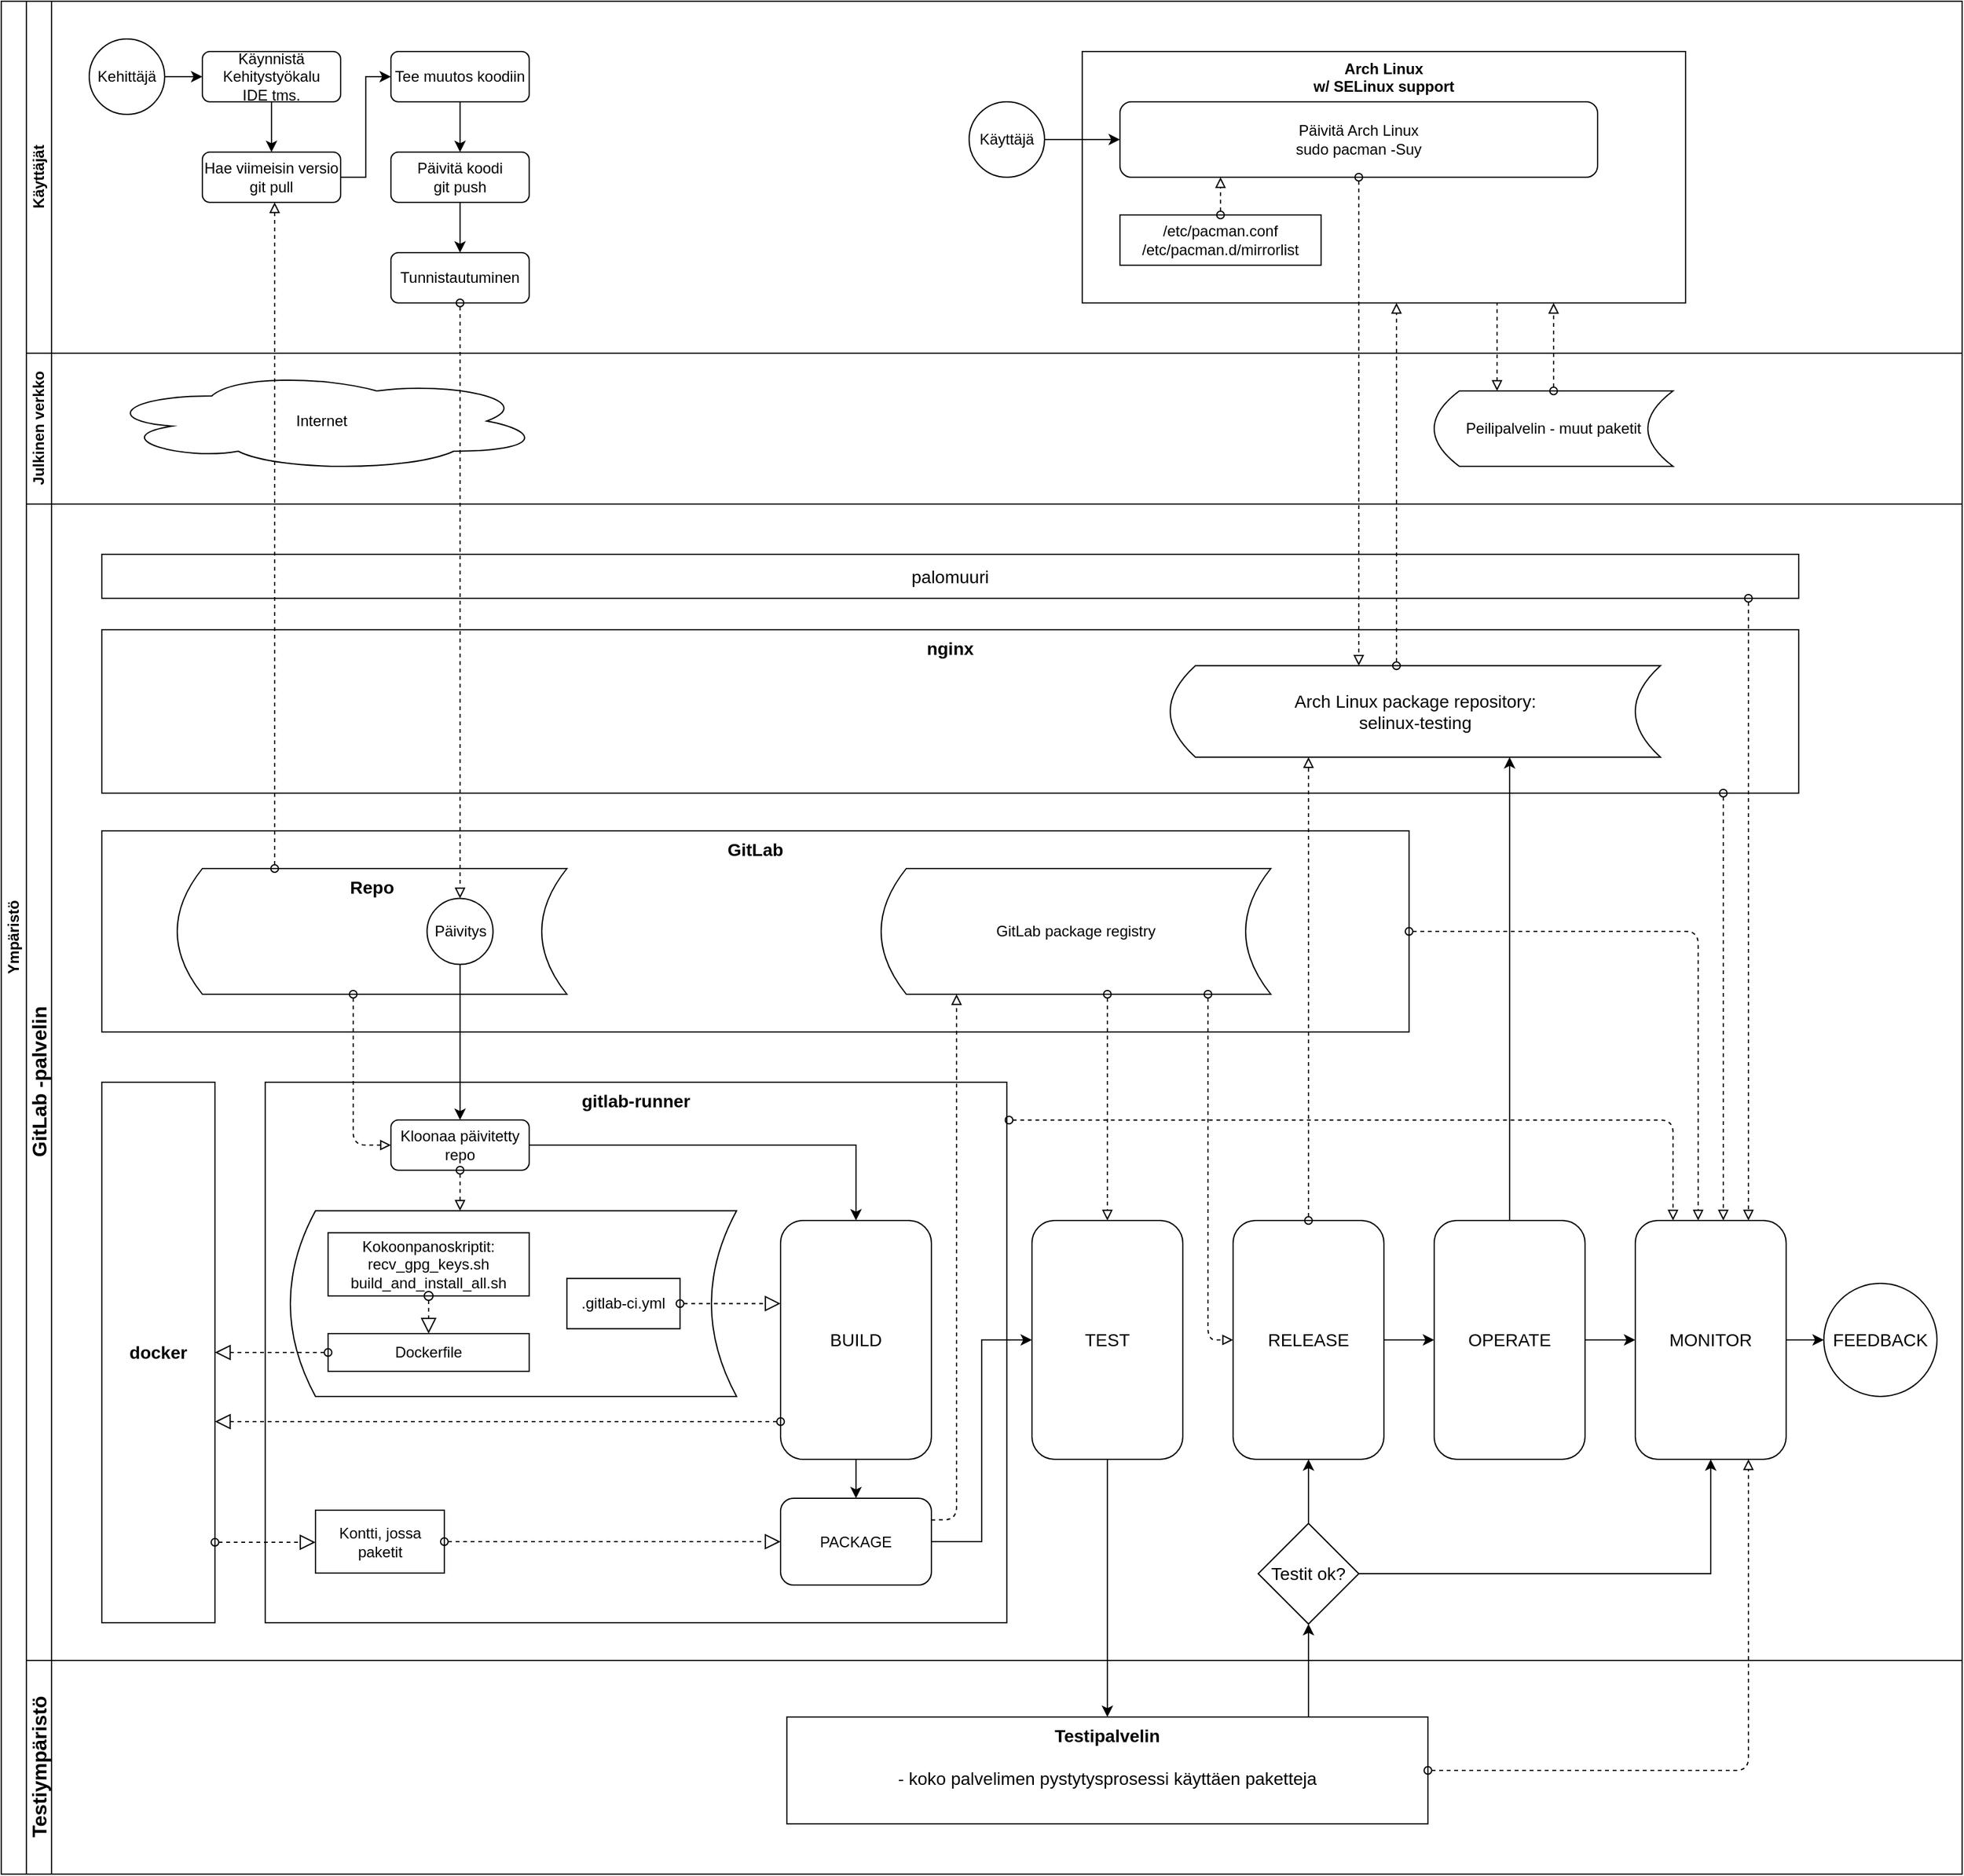 <mxfile version="13.9.9" type="device"><diagram id="prtHgNgQTEPvFCAcTncT" name="Page-1"><mxGraphModel dx="2955" dy="2150" grid="1" gridSize="10" guides="1" tooltips="1" connect="1" arrows="1" fold="1" page="1" pageScale="1" pageWidth="1169" pageHeight="827" math="0" shadow="0"><root><mxCell id="0"/><mxCell id="1" parent="0"/><mxCell id="dNxyNK7c78bLwvsdeMH5-19" value="Ympäristö" style="swimlane;html=1;childLayout=stackLayout;resizeParent=1;resizeParentMax=0;horizontal=0;startSize=20;horizontalStack=0;" parent="1" vertex="1"><mxGeometry x="100" y="30" width="1560" height="1490" as="geometry"/></mxCell><mxCell id="bUjzvZQc07x3-ZHNYdxI-208" value="" style="edgeStyle=elbowEdgeStyle;elbow=horizontal;endArrow=block;html=1;fontSize=12;dashed=1;endFill=0;startArrow=oval;startFill=0;exitX=0.5;exitY=0;exitDx=0;exitDy=0;" edge="1" parent="dNxyNK7c78bLwvsdeMH5-19" source="bUjzvZQc07x3-ZHNYdxI-200" target="bUjzvZQc07x3-ZHNYdxI-205"><mxGeometry width="50" height="50" relative="1" as="geometry"><mxPoint x="1120" y="450" as="sourcePoint"/><mxPoint x="1170" y="400" as="targetPoint"/></mxGeometry></mxCell><mxCell id="bUjzvZQc07x3-ZHNYdxI-212" value="" style="edgeStyle=elbowEdgeStyle;elbow=horizontal;endArrow=block;html=1;fontSize=12;dashed=1;endFill=0;startArrow=oval;startFill=0;" edge="1" parent="dNxyNK7c78bLwvsdeMH5-19" source="bUjzvZQc07x3-ZHNYdxI-197" target="bUjzvZQc07x3-ZHNYdxI-200"><mxGeometry width="50" height="50" relative="1" as="geometry"><mxPoint x="1120" y="440" as="sourcePoint"/><mxPoint x="1208" y="300" as="targetPoint"/><Array as="points"><mxPoint x="1190" y="300"/></Array></mxGeometry></mxCell><mxCell id="dNxyNK7c78bLwvsdeMH5-20" value="Käyttäjät" style="swimlane;html=1;startSize=20;horizontal=0;" parent="dNxyNK7c78bLwvsdeMH5-19" vertex="1"><mxGeometry x="20" width="1540" height="280" as="geometry"/></mxCell><mxCell id="bUjzvZQc07x3-ZHNYdxI-205" value="Arch Linux&lt;br&gt;w/ SELinux support" style="rounded=0;whiteSpace=wrap;html=1;fontSize=12;align=center;verticalAlign=top;fontStyle=1" vertex="1" parent="dNxyNK7c78bLwvsdeMH5-20"><mxGeometry x="840" y="40" width="480" height="200" as="geometry"/></mxCell><mxCell id="dNxyNK7c78bLwvsdeMH5-25" value="" style="edgeStyle=orthogonalEdgeStyle;rounded=0;orthogonalLoop=1;jettySize=auto;html=1;entryX=0;entryY=0.5;entryDx=0;entryDy=0;" parent="dNxyNK7c78bLwvsdeMH5-20" source="dNxyNK7c78bLwvsdeMH5-23" target="bUjzvZQc07x3-ZHNYdxI-6" edge="1"><mxGeometry relative="1" as="geometry"><mxPoint x="150" y="60" as="targetPoint"/></mxGeometry></mxCell><mxCell id="dNxyNK7c78bLwvsdeMH5-23" value="Kehittäjä" style="ellipse;whiteSpace=wrap;html=1;" parent="dNxyNK7c78bLwvsdeMH5-20" vertex="1"><mxGeometry x="50" y="30" width="60" height="60" as="geometry"/></mxCell><mxCell id="bUjzvZQc07x3-ZHNYdxI-1" value="Päivitä koodi&lt;br&gt;git push" style="rounded=1;whiteSpace=wrap;html=1;fillColor=none;" vertex="1" parent="dNxyNK7c78bLwvsdeMH5-20"><mxGeometry x="290" y="120" width="110" height="40" as="geometry"/></mxCell><mxCell id="bUjzvZQc07x3-ZHNYdxI-6" value="Käynnistä Kehitystyökalu&lt;br&gt;IDE tms." style="rounded=1;whiteSpace=wrap;html=1;fillColor=none;" vertex="1" parent="dNxyNK7c78bLwvsdeMH5-20"><mxGeometry x="140" y="40" width="110" height="40" as="geometry"/></mxCell><mxCell id="bUjzvZQc07x3-ZHNYdxI-12" value="Hae viimeisin versio&lt;br&gt;git pull" style="rounded=1;whiteSpace=wrap;html=1;fillColor=none;" vertex="1" parent="dNxyNK7c78bLwvsdeMH5-20"><mxGeometry x="140" y="120" width="110" height="40" as="geometry"/></mxCell><mxCell id="bUjzvZQc07x3-ZHNYdxI-15" value="" style="edgeStyle=orthogonalEdgeStyle;rounded=0;orthogonalLoop=1;jettySize=auto;html=1;exitX=0.5;exitY=1;exitDx=0;exitDy=0;" edge="1" parent="dNxyNK7c78bLwvsdeMH5-20" source="bUjzvZQc07x3-ZHNYdxI-6" target="bUjzvZQc07x3-ZHNYdxI-12"><mxGeometry relative="1" as="geometry"><mxPoint x="320" y="160" as="sourcePoint"/><mxPoint x="370" y="160" as="targetPoint"/></mxGeometry></mxCell><mxCell id="bUjzvZQc07x3-ZHNYdxI-21" value="Tee muutos koodiin" style="rounded=1;whiteSpace=wrap;html=1;fillColor=none;" vertex="1" parent="dNxyNK7c78bLwvsdeMH5-20"><mxGeometry x="290" y="40" width="110" height="40" as="geometry"/></mxCell><mxCell id="bUjzvZQc07x3-ZHNYdxI-22" value="" style="edgeStyle=orthogonalEdgeStyle;rounded=0;orthogonalLoop=1;jettySize=auto;html=1;exitX=1;exitY=0.5;exitDx=0;exitDy=0;" edge="1" parent="dNxyNK7c78bLwvsdeMH5-20" source="bUjzvZQc07x3-ZHNYdxI-12" target="bUjzvZQc07x3-ZHNYdxI-21"><mxGeometry relative="1" as="geometry"><mxPoint x="550" y="190" as="sourcePoint"/><mxPoint x="600" y="190" as="targetPoint"/><Array as="points"><mxPoint x="270" y="140"/><mxPoint x="270" y="60"/></Array></mxGeometry></mxCell><mxCell id="bUjzvZQc07x3-ZHNYdxI-24" value="" style="edgeStyle=orthogonalEdgeStyle;rounded=0;orthogonalLoop=1;jettySize=auto;html=1;exitX=0.5;exitY=1;exitDx=0;exitDy=0;" edge="1" parent="dNxyNK7c78bLwvsdeMH5-20" source="bUjzvZQc07x3-ZHNYdxI-21" target="bUjzvZQc07x3-ZHNYdxI-1"><mxGeometry relative="1" as="geometry"><mxPoint x="550" y="190" as="sourcePoint"/><mxPoint x="600" y="190" as="targetPoint"/></mxGeometry></mxCell><mxCell id="bUjzvZQc07x3-ZHNYdxI-33" value="" style="edgeStyle=orthogonalEdgeStyle;rounded=0;orthogonalLoop=1;jettySize=auto;html=1;fontSize=12;" edge="1" parent="dNxyNK7c78bLwvsdeMH5-20" source="bUjzvZQc07x3-ZHNYdxI-1" target="bUjzvZQc07x3-ZHNYdxI-23"><mxGeometry relative="1" as="geometry"><mxPoint x="540" y="590" as="sourcePoint"/><mxPoint x="355" y="210" as="targetPoint"/></mxGeometry></mxCell><mxCell id="bUjzvZQc07x3-ZHNYdxI-23" value="Tunnistautuminen" style="rounded=1;whiteSpace=wrap;html=1;fillColor=none;" vertex="1" parent="dNxyNK7c78bLwvsdeMH5-20"><mxGeometry x="290" y="200" width="110" height="40" as="geometry"/></mxCell><mxCell id="bUjzvZQc07x3-ZHNYdxI-196" value="Käyttäjä" style="ellipse;whiteSpace=wrap;html=1;" vertex="1" parent="dNxyNK7c78bLwvsdeMH5-20"><mxGeometry x="750" y="80" width="60" height="60" as="geometry"/></mxCell><mxCell id="bUjzvZQc07x3-ZHNYdxI-197" value="&lt;font style=&quot;font-size: 12px&quot;&gt;Päivitä Arch Linux&lt;br&gt;sudo pacman -Suy&lt;br&gt;&lt;/font&gt;" style="rounded=1;whiteSpace=wrap;html=1;fillColor=none;fontSize=12;align=center;" vertex="1" parent="dNxyNK7c78bLwvsdeMH5-20"><mxGeometry x="870" y="80" width="380" height="60" as="geometry"/></mxCell><mxCell id="bUjzvZQc07x3-ZHNYdxI-198" value="" style="edgeStyle=orthogonalEdgeStyle;rounded=0;orthogonalLoop=1;jettySize=auto;html=1;fontSize=12;exitX=1;exitY=0.5;exitDx=0;exitDy=0;" edge="1" parent="dNxyNK7c78bLwvsdeMH5-20" source="bUjzvZQc07x3-ZHNYdxI-196" target="bUjzvZQc07x3-ZHNYdxI-197"><mxGeometry relative="1" as="geometry"><mxPoint x="830" y="370" as="sourcePoint"/><mxPoint x="830" y="425.5" as="targetPoint"/></mxGeometry></mxCell><mxCell id="bUjzvZQc07x3-ZHNYdxI-201" value="/etc/pacman.conf&lt;br&gt;/etc/pacman.d/mirrorlist" style="rounded=0;whiteSpace=wrap;html=1;" vertex="1" parent="dNxyNK7c78bLwvsdeMH5-20"><mxGeometry x="870" y="170" width="160" height="40" as="geometry"/></mxCell><mxCell id="bUjzvZQc07x3-ZHNYdxI-203" value="" style="edgeStyle=elbowEdgeStyle;elbow=horizontal;endArrow=block;html=1;fontSize=12;dashed=1;endFill=0;startArrow=oval;startFill=0;" edge="1" parent="dNxyNK7c78bLwvsdeMH5-20" source="bUjzvZQc07x3-ZHNYdxI-201" target="bUjzvZQc07x3-ZHNYdxI-197"><mxGeometry width="50" height="50" relative="1" as="geometry"><mxPoint x="930" y="410" as="sourcePoint"/><mxPoint x="980" y="360" as="targetPoint"/></mxGeometry></mxCell><mxCell id="bUjzvZQc07x3-ZHNYdxI-8" value="Julkinen verkko" style="swimlane;html=1;startSize=20;horizontal=0;" vertex="1" parent="dNxyNK7c78bLwvsdeMH5-19"><mxGeometry x="20" y="280" width="1540" height="120" as="geometry"/></mxCell><mxCell id="bUjzvZQc07x3-ZHNYdxI-53" value="Internet" style="ellipse;shape=cloud;whiteSpace=wrap;html=1;fontSize=12;" vertex="1" parent="bUjzvZQc07x3-ZHNYdxI-8"><mxGeometry x="60" y="14" width="350" height="80" as="geometry"/></mxCell><mxCell id="bUjzvZQc07x3-ZHNYdxI-200" value="Peilipalvelin - muut paketit" style="shape=dataStorage;whiteSpace=wrap;html=1;fixedSize=1;fillColor=none;fontSize=12;align=center;" vertex="1" parent="bUjzvZQc07x3-ZHNYdxI-8"><mxGeometry x="1120" y="30" width="190" height="60" as="geometry"/></mxCell><mxCell id="bUjzvZQc07x3-ZHNYdxI-171" value="" style="edgeStyle=orthogonalEdgeStyle;rounded=0;orthogonalLoop=1;jettySize=auto;html=1;fontSize=12;" edge="1" parent="dNxyNK7c78bLwvsdeMH5-19" source="bUjzvZQc07x3-ZHNYdxI-219" target="bUjzvZQc07x3-ZHNYdxI-148"><mxGeometry relative="1" as="geometry"><mxPoint x="482.5" y="1410" as="sourcePoint"/><mxPoint x="1040" y="1280" as="targetPoint"/></mxGeometry></mxCell><mxCell id="bUjzvZQc07x3-ZHNYdxI-177" value="" style="edgeStyle=orthogonalEdgeStyle;rounded=0;orthogonalLoop=1;jettySize=auto;html=1;fontSize=12;" edge="1" parent="dNxyNK7c78bLwvsdeMH5-19" source="bUjzvZQc07x3-ZHNYdxI-148" target="bUjzvZQc07x3-ZHNYdxI-179"><mxGeometry relative="1" as="geometry"><mxPoint x="790" y="1250" as="sourcePoint"/><mxPoint x="900" y="1320" as="targetPoint"/><Array as="points"><mxPoint x="1040" y="1320"/><mxPoint x="1040" y="1320"/></Array></mxGeometry></mxCell><mxCell id="bUjzvZQc07x3-ZHNYdxI-9" value="GitLab -palvelin" style="swimlane;html=1;startSize=20;horizontal=0;fontSize=16;" vertex="1" parent="dNxyNK7c78bLwvsdeMH5-19"><mxGeometry x="20" y="400" width="1540" height="920" as="geometry"/></mxCell><mxCell id="bUjzvZQc07x3-ZHNYdxI-30" value="palomuuri" style="rounded=0;whiteSpace=wrap;html=1;fontSize=14;" vertex="1" parent="bUjzvZQc07x3-ZHNYdxI-9"><mxGeometry x="60" y="40" width="1350" height="35" as="geometry"/></mxCell><mxCell id="bUjzvZQc07x3-ZHNYdxI-214" value="GitLab" style="rounded=0;whiteSpace=wrap;html=1;fontSize=14;align=center;verticalAlign=top;fontStyle=1" vertex="1" parent="bUjzvZQc07x3-ZHNYdxI-9"><mxGeometry x="60" y="260" width="1040" height="160" as="geometry"/></mxCell><mxCell id="bUjzvZQc07x3-ZHNYdxI-5" value="Repo" style="shape=dataStorage;whiteSpace=wrap;html=1;fixedSize=1;fillColor=none;verticalAlign=top;fontSize=14;fontStyle=1" vertex="1" parent="bUjzvZQc07x3-ZHNYdxI-9"><mxGeometry x="120" y="290" width="310" height="100" as="geometry"/></mxCell><mxCell id="bUjzvZQc07x3-ZHNYdxI-37" value="Päivitys" style="ellipse;whiteSpace=wrap;html=1;aspect=fixed;fontSize=12;" vertex="1" parent="bUjzvZQc07x3-ZHNYdxI-9"><mxGeometry x="318.75" y="313.75" width="52.5" height="52.5" as="geometry"/></mxCell><mxCell id="bUjzvZQc07x3-ZHNYdxI-141" value="GitLab package registry" style="shape=dataStorage;whiteSpace=wrap;html=1;fixedSize=1;fillColor=none;fontSize=12;align=center;" vertex="1" parent="bUjzvZQc07x3-ZHNYdxI-9"><mxGeometry x="680" y="290" width="310" height="100" as="geometry"/></mxCell><mxCell id="bUjzvZQc07x3-ZHNYdxI-149" value="gitlab-runner" style="rounded=0;whiteSpace=wrap;html=1;fontSize=14;verticalAlign=top;align=center;fontStyle=1" vertex="1" parent="bUjzvZQc07x3-ZHNYdxI-9"><mxGeometry x="190" y="460" width="590" height="430" as="geometry"/></mxCell><mxCell id="bUjzvZQc07x3-ZHNYdxI-150" value="" style="shape=dataStorage;whiteSpace=wrap;html=1;fixedSize=1;fillColor=none;fontSize=12;align=center;" vertex="1" parent="bUjzvZQc07x3-ZHNYdxI-9"><mxGeometry x="210" y="562.25" width="355" height="147.75" as="geometry"/></mxCell><mxCell id="bUjzvZQc07x3-ZHNYdxI-151" value=".gitlab-ci.yml" style="rounded=0;whiteSpace=wrap;html=1;" vertex="1" parent="bUjzvZQc07x3-ZHNYdxI-9"><mxGeometry x="430" y="616.12" width="90" height="40" as="geometry"/></mxCell><mxCell id="bUjzvZQc07x3-ZHNYdxI-152" value="Dockerfile" style="rounded=0;whiteSpace=wrap;html=1;fontSize=12;" vertex="1" parent="bUjzvZQc07x3-ZHNYdxI-9"><mxGeometry x="240" y="660" width="160" height="30" as="geometry"/></mxCell><mxCell id="bUjzvZQc07x3-ZHNYdxI-153" value="docker" style="rounded=0;whiteSpace=wrap;html=1;fontSize=14;fontStyle=1" vertex="1" parent="bUjzvZQc07x3-ZHNYdxI-9"><mxGeometry x="60" y="460" width="90" height="430" as="geometry"/></mxCell><mxCell id="bUjzvZQc07x3-ZHNYdxI-154" value="Kokoonpanoskriptit:&lt;br&gt;recv_gpg_keys.sh&lt;br&gt;build_and_install_all.sh" style="rounded=0;whiteSpace=wrap;html=1;fontSize=12;" vertex="1" parent="bUjzvZQc07x3-ZHNYdxI-9"><mxGeometry x="240" y="579.75" width="160" height="50.25" as="geometry"/></mxCell><mxCell id="bUjzvZQc07x3-ZHNYdxI-155" value="" style="startArrow=oval;startFill=0;startSize=7;endArrow=block;endFill=0;endSize=10;dashed=1;html=1;exitX=0.5;exitY=1;exitDx=0;exitDy=0;fontSize=12;" edge="1" parent="bUjzvZQc07x3-ZHNYdxI-9" source="bUjzvZQc07x3-ZHNYdxI-154" target="bUjzvZQc07x3-ZHNYdxI-152"><mxGeometry width="100" relative="1" as="geometry"><mxPoint x="944" y="-90.75" as="sourcePoint"/><mxPoint x="1104" y="-90.75" as="targetPoint"/></mxGeometry></mxCell><mxCell id="bUjzvZQc07x3-ZHNYdxI-156" value="Kontti, jossa paketit" style="rounded=0;whiteSpace=wrap;html=1;fontSize=12;align=center;" vertex="1" parent="bUjzvZQc07x3-ZHNYdxI-9"><mxGeometry x="230" y="800.5" width="102.5" height="50" as="geometry"/></mxCell><mxCell id="bUjzvZQc07x3-ZHNYdxI-159" value="Kloonaa päivitetty repo" style="rounded=1;whiteSpace=wrap;html=1;fillColor=none;fontSize=12;align=center;" vertex="1" parent="bUjzvZQc07x3-ZHNYdxI-9"><mxGeometry x="290" y="490" width="110" height="40" as="geometry"/></mxCell><mxCell id="bUjzvZQc07x3-ZHNYdxI-160" value="" style="edgeStyle=orthogonalEdgeStyle;rounded=0;orthogonalLoop=1;jettySize=auto;html=1;fontSize=12;dashed=1;startArrow=oval;startFill=0;endArrow=block;endFill=0;startSize=6;endSize=10;" edge="1" parent="bUjzvZQc07x3-ZHNYdxI-9" source="bUjzvZQc07x3-ZHNYdxI-152" target="bUjzvZQc07x3-ZHNYdxI-153"><mxGeometry relative="1" as="geometry"><mxPoint x="269" y="-105" as="sourcePoint"/><mxPoint x="190" y="710" as="targetPoint"/><Array as="points"><mxPoint x="180" y="675"/><mxPoint x="180" y="675"/></Array></mxGeometry></mxCell><mxCell id="bUjzvZQc07x3-ZHNYdxI-162" value="" style="edgeStyle=orthogonalEdgeStyle;rounded=0;orthogonalLoop=1;jettySize=auto;html=1;fontSize=12;dashed=1;startArrow=oval;startFill=0;endArrow=block;endFill=0;startSize=6;endSize=10;" edge="1" parent="bUjzvZQc07x3-ZHNYdxI-9" source="bUjzvZQc07x3-ZHNYdxI-151" target="bUjzvZQc07x3-ZHNYdxI-217"><mxGeometry relative="1" as="geometry"><mxPoint x="520" y="636" as="sourcePoint"/><mxPoint x="320" y="582.25" as="targetPoint"/><Array as="points"><mxPoint x="560" y="636"/><mxPoint x="560" y="636"/></Array></mxGeometry></mxCell><mxCell id="bUjzvZQc07x3-ZHNYdxI-163" value="" style="edgeStyle=orthogonalEdgeStyle;rounded=0;orthogonalLoop=1;jettySize=auto;html=1;fontSize=12;" edge="1" parent="bUjzvZQc07x3-ZHNYdxI-9" source="bUjzvZQc07x3-ZHNYdxI-159" target="bUjzvZQc07x3-ZHNYdxI-217"><mxGeometry relative="1" as="geometry"><mxPoint x="202.5" y="253.25" as="sourcePoint"/><mxPoint x="265" y="562.25" as="targetPoint"/><Array as="points"><mxPoint x="660" y="510"/></Array></mxGeometry></mxCell><mxCell id="bUjzvZQc07x3-ZHNYdxI-165" value="PACKAGE" style="rounded=1;whiteSpace=wrap;html=1;fontSize=12;align=center;" vertex="1" parent="bUjzvZQc07x3-ZHNYdxI-9"><mxGeometry x="600" y="791" width="120" height="69" as="geometry"/></mxCell><mxCell id="bUjzvZQc07x3-ZHNYdxI-166" value="" style="edgeStyle=orthogonalEdgeStyle;rounded=0;orthogonalLoop=1;jettySize=auto;html=1;fontSize=12;dashed=1;startArrow=oval;startFill=0;endArrow=block;endFill=0;startSize=6;endSize=10;" edge="1" parent="bUjzvZQc07x3-ZHNYdxI-9" source="bUjzvZQc07x3-ZHNYdxI-153" target="bUjzvZQc07x3-ZHNYdxI-156"><mxGeometry relative="1" as="geometry"><mxPoint x="150" y="810.0" as="sourcePoint"/><mxPoint x="200" y="995" as="targetPoint"/><Array as="points"><mxPoint x="180" y="826"/><mxPoint x="180" y="826"/></Array></mxGeometry></mxCell><mxCell id="bUjzvZQc07x3-ZHNYdxI-173" value="" style="edgeStyle=orthogonalEdgeStyle;rounded=0;orthogonalLoop=1;jettySize=auto;html=1;fontSize=12;exitX=0.5;exitY=1;exitDx=0;exitDy=0;entryX=0.5;entryY=0;entryDx=0;entryDy=0;" edge="1" parent="bUjzvZQc07x3-ZHNYdxI-9" source="bUjzvZQc07x3-ZHNYdxI-37" target="bUjzvZQc07x3-ZHNYdxI-159"><mxGeometry relative="1" as="geometry"><mxPoint x="670" y="637.25" as="sourcePoint"/><mxPoint x="670" y="692.75" as="targetPoint"/></mxGeometry></mxCell><mxCell id="bUjzvZQc07x3-ZHNYdxI-146" value="" style="edgeStyle=elbowEdgeStyle;elbow=horizontal;endArrow=block;html=1;fontSize=12;dashed=1;endFill=0;startArrow=oval;startFill=0;entryX=0.5;entryY=0;entryDx=0;entryDy=0;" edge="1" parent="bUjzvZQc07x3-ZHNYdxI-9" source="bUjzvZQc07x3-ZHNYdxI-141" target="bUjzvZQc07x3-ZHNYdxI-219"><mxGeometry width="50" height="50" relative="1" as="geometry"><mxPoint x="390" y="662.25" as="sourcePoint"/><mxPoint x="522.5" y="900" as="targetPoint"/><Array as="points"><mxPoint x="860" y="410"/><mxPoint x="860" y="480"/><mxPoint x="850" y="490"/><mxPoint x="820" y="980"/><mxPoint x="710" y="767.25"/></Array></mxGeometry></mxCell><mxCell id="bUjzvZQc07x3-ZHNYdxI-174" value="" style="edgeStyle=elbowEdgeStyle;elbow=horizontal;endArrow=block;html=1;fontSize=12;dashed=1;endFill=0;startArrow=oval;startFill=0;entryX=0;entryY=0.5;entryDx=0;entryDy=0;" edge="1" parent="bUjzvZQc07x3-ZHNYdxI-9" source="bUjzvZQc07x3-ZHNYdxI-5" target="bUjzvZQc07x3-ZHNYdxI-159"><mxGeometry width="50" height="50" relative="1" as="geometry"><mxPoint x="490" y="107.25" as="sourcePoint"/><mxPoint x="540" y="437.25" as="targetPoint"/><Array as="points"><mxPoint x="260" y="440"/><mxPoint x="275" y="420"/><mxPoint x="290" y="460"/><mxPoint x="300" y="470"/><mxPoint x="373" y="430"/><mxPoint x="380" y="440"/></Array></mxGeometry></mxCell><mxCell id="bUjzvZQc07x3-ZHNYdxI-178" value="RELEASE" style="rounded=1;whiteSpace=wrap;html=1;fontSize=14;align=center;" vertex="1" parent="bUjzvZQc07x3-ZHNYdxI-9"><mxGeometry x="960" y="570" width="120" height="190" as="geometry"/></mxCell><mxCell id="bUjzvZQc07x3-ZHNYdxI-179" value="Testit ok?" style="rhombus;whiteSpace=wrap;html=1;fontSize=14;align=center;" vertex="1" parent="bUjzvZQc07x3-ZHNYdxI-9"><mxGeometry x="980" y="811" width="80" height="80" as="geometry"/></mxCell><mxCell id="bUjzvZQc07x3-ZHNYdxI-181" value="" style="edgeStyle=orthogonalEdgeStyle;rounded=0;orthogonalLoop=1;jettySize=auto;html=1;fontSize=12;exitX=0.5;exitY=0;exitDx=0;exitDy=0;" edge="1" parent="bUjzvZQc07x3-ZHNYdxI-9" source="bUjzvZQc07x3-ZHNYdxI-179" target="bUjzvZQc07x3-ZHNYdxI-178"><mxGeometry relative="1" as="geometry"><mxPoint x="880" y="817.25" as="sourcePoint"/><mxPoint x="880" y="872.75" as="targetPoint"/></mxGeometry></mxCell><mxCell id="bUjzvZQc07x3-ZHNYdxI-183" value="nginx" style="rounded=0;whiteSpace=wrap;html=1;fontSize=14;align=center;verticalAlign=top;fontStyle=1" vertex="1" parent="bUjzvZQc07x3-ZHNYdxI-9"><mxGeometry x="60" y="100" width="1350" height="130" as="geometry"/></mxCell><mxCell id="bUjzvZQc07x3-ZHNYdxI-186" value="Arch Linux package repository:&lt;br&gt;selinux-testing" style="shape=dataStorage;whiteSpace=wrap;html=1;fixedSize=1;fillColor=none;fontSize=14;align=center;" vertex="1" parent="bUjzvZQc07x3-ZHNYdxI-9"><mxGeometry x="910" y="128.62" width="390" height="72.75" as="geometry"/></mxCell><mxCell id="bUjzvZQc07x3-ZHNYdxI-189" value="" style="edgeStyle=elbowEdgeStyle;elbow=horizontal;endArrow=block;html=1;fontSize=12;dashed=1;endFill=0;startArrow=oval;startFill=0;entryX=0;entryY=0.5;entryDx=0;entryDy=0;" edge="1" parent="bUjzvZQc07x3-ZHNYdxI-9" source="bUjzvZQc07x3-ZHNYdxI-141" target="bUjzvZQc07x3-ZHNYdxI-178"><mxGeometry width="50" height="50" relative="1" as="geometry"><mxPoint x="1340" y="237.25" as="sourcePoint"/><mxPoint x="1390" y="187.25" as="targetPoint"/><Array as="points"><mxPoint x="940" y="530"/><mxPoint x="950" y="490"/><mxPoint x="960" y="490"/><mxPoint x="880" y="400"/><mxPoint x="1010" y="500"/><mxPoint x="860" y="470"/><mxPoint x="910" y="580"/><mxPoint x="860" y="587"/></Array></mxGeometry></mxCell><mxCell id="bUjzvZQc07x3-ZHNYdxI-190" value="" style="edgeStyle=elbowEdgeStyle;elbow=horizontal;endArrow=block;html=1;fontSize=12;dashed=1;endFill=0;startArrow=oval;startFill=0;exitX=0.5;exitY=0;exitDx=0;exitDy=0;" edge="1" parent="bUjzvZQc07x3-ZHNYdxI-9" source="bUjzvZQc07x3-ZHNYdxI-178" target="bUjzvZQc07x3-ZHNYdxI-186"><mxGeometry width="50" height="50" relative="1" as="geometry"><mxPoint x="1340" y="587.25" as="sourcePoint"/><mxPoint x="1090" y="400" as="targetPoint"/><Array as="points"><mxPoint x="1020" y="450"/><mxPoint x="1040" y="450"/></Array></mxGeometry></mxCell><mxCell id="bUjzvZQc07x3-ZHNYdxI-193" value="" style="edgeStyle=orthogonalEdgeStyle;rounded=0;orthogonalLoop=1;jettySize=auto;html=1;fontSize=12;" edge="1" parent="bUjzvZQc07x3-ZHNYdxI-9" source="bUjzvZQc07x3-ZHNYdxI-215" target="bUjzvZQc07x3-ZHNYdxI-186"><mxGeometry relative="1" as="geometry"><mxPoint x="1365" y="622.25" as="sourcePoint"/><mxPoint x="1360" y="592.75" as="targetPoint"/><Array as="points"><mxPoint x="1180" y="380"/><mxPoint x="1180" y="380"/></Array></mxGeometry></mxCell><mxCell id="bUjzvZQc07x3-ZHNYdxI-194" value="" style="edgeStyle=orthogonalEdgeStyle;rounded=0;orthogonalLoop=1;jettySize=auto;html=1;fontSize=12;exitX=1;exitY=0.5;exitDx=0;exitDy=0;" edge="1" parent="bUjzvZQc07x3-ZHNYdxI-9" source="bUjzvZQc07x3-ZHNYdxI-178" target="bUjzvZQc07x3-ZHNYdxI-215"><mxGeometry relative="1" as="geometry"><mxPoint x="1360" y="457.25" as="sourcePoint"/><mxPoint x="1300" y="637.25" as="targetPoint"/></mxGeometry></mxCell><mxCell id="bUjzvZQc07x3-ZHNYdxI-195" value="" style="edgeStyle=orthogonalEdgeStyle;rounded=0;orthogonalLoop=1;jettySize=auto;html=1;fontSize=12;" edge="1" parent="bUjzvZQc07x3-ZHNYdxI-9" source="bUjzvZQc07x3-ZHNYdxI-215" target="bUjzvZQc07x3-ZHNYdxI-216"><mxGeometry relative="1" as="geometry"><mxPoint x="1430" y="637.25" as="sourcePoint"/><mxPoint x="1570" y="637.25" as="targetPoint"/></mxGeometry></mxCell><mxCell id="bUjzvZQc07x3-ZHNYdxI-215" value="OPERATE" style="rounded=1;whiteSpace=wrap;html=1;fontSize=14;align=center;" vertex="1" parent="bUjzvZQc07x3-ZHNYdxI-9"><mxGeometry x="1120" y="570" width="120" height="190" as="geometry"/></mxCell><mxCell id="bUjzvZQc07x3-ZHNYdxI-216" value="MONITOR" style="rounded=1;whiteSpace=wrap;html=1;fontSize=14;align=center;" vertex="1" parent="bUjzvZQc07x3-ZHNYdxI-9"><mxGeometry x="1280" y="570" width="120" height="190" as="geometry"/></mxCell><mxCell id="bUjzvZQc07x3-ZHNYdxI-217" value="BUILD" style="rounded=1;whiteSpace=wrap;html=1;fontSize=14;align=center;" vertex="1" parent="bUjzvZQc07x3-ZHNYdxI-9"><mxGeometry x="600" y="570" width="120" height="190" as="geometry"/></mxCell><mxCell id="bUjzvZQc07x3-ZHNYdxI-219" value="TEST" style="rounded=1;whiteSpace=wrap;html=1;fontSize=14;align=center;fontStyle=0" vertex="1" parent="bUjzvZQc07x3-ZHNYdxI-9"><mxGeometry x="800" y="570" width="120" height="190" as="geometry"/></mxCell><mxCell id="bUjzvZQc07x3-ZHNYdxI-223" value="" style="edgeStyle=elbowEdgeStyle;elbow=vertical;endArrow=block;html=1;dashed=1;fontSize=14;exitX=1;exitY=0.25;exitDx=0;exitDy=0;endFill=0;" edge="1" parent="bUjzvZQc07x3-ZHNYdxI-9" source="bUjzvZQc07x3-ZHNYdxI-165" target="bUjzvZQc07x3-ZHNYdxI-141"><mxGeometry width="50" height="50" relative="1" as="geometry"><mxPoint x="660" y="720" as="sourcePoint"/><mxPoint x="710" y="670" as="targetPoint"/><Array as="points"><mxPoint x="740" y="808"/><mxPoint x="740" y="811"/><mxPoint x="760" y="630"/><mxPoint x="760" y="860"/><mxPoint x="600" y="740"/><mxPoint x="740" y="370"/></Array></mxGeometry></mxCell><mxCell id="bUjzvZQc07x3-ZHNYdxI-226" value="" style="edgeStyle=elbowEdgeStyle;elbow=horizontal;endArrow=block;html=1;fontSize=12;dashed=1;endFill=0;startArrow=oval;startFill=0;" edge="1" parent="bUjzvZQc07x3-ZHNYdxI-9" source="bUjzvZQc07x3-ZHNYdxI-159" target="bUjzvZQc07x3-ZHNYdxI-150"><mxGeometry width="50" height="50" relative="1" as="geometry"><mxPoint x="285" y="410" as="sourcePoint"/><mxPoint x="300" y="520" as="targetPoint"/><Array as="points"><mxPoint x="345" y="550"/><mxPoint x="300" y="550"/><mxPoint x="340" y="560"/></Array></mxGeometry></mxCell><mxCell id="bUjzvZQc07x3-ZHNYdxI-229" value="" style="edgeStyle=orthogonalEdgeStyle;rounded=0;orthogonalLoop=1;jettySize=auto;html=1;fontSize=12;" edge="1" parent="bUjzvZQc07x3-ZHNYdxI-9" source="bUjzvZQc07x3-ZHNYdxI-217" target="bUjzvZQc07x3-ZHNYdxI-165"><mxGeometry relative="1" as="geometry"><mxPoint x="420" y="790" as="sourcePoint"/><mxPoint x="420" y="845.5" as="targetPoint"/><Array as="points"><mxPoint x="660" y="771"/><mxPoint x="660" y="771"/></Array></mxGeometry></mxCell><mxCell id="bUjzvZQc07x3-ZHNYdxI-230" value="" style="edgeStyle=orthogonalEdgeStyle;rounded=0;orthogonalLoop=1;jettySize=auto;html=1;fontSize=12;entryX=0;entryY=0.5;entryDx=0;entryDy=0;" edge="1" parent="bUjzvZQc07x3-ZHNYdxI-9" source="bUjzvZQc07x3-ZHNYdxI-165" target="bUjzvZQc07x3-ZHNYdxI-219"><mxGeometry relative="1" as="geometry"><mxPoint x="650" y="700" as="sourcePoint"/><mxPoint x="650" y="755.5" as="targetPoint"/><Array as="points"><mxPoint x="760" y="825"/><mxPoint x="760" y="665"/></Array></mxGeometry></mxCell><mxCell id="bUjzvZQc07x3-ZHNYdxI-231" value="" style="edgeStyle=elbowEdgeStyle;elbow=horizontal;endArrow=block;html=1;fontSize=12;dashed=1;endFill=0;startArrow=oval;startFill=0;exitX=1;exitY=0.5;exitDx=0;exitDy=0;entryX=0;entryY=0.5;entryDx=0;entryDy=0;endSize=10;" edge="1" parent="bUjzvZQc07x3-ZHNYdxI-9" source="bUjzvZQc07x3-ZHNYdxI-156" target="bUjzvZQc07x3-ZHNYdxI-165"><mxGeometry width="50" height="50" relative="1" as="geometry"><mxPoint x="380" y="790" as="sourcePoint"/><mxPoint x="430" y="740" as="targetPoint"/></mxGeometry></mxCell><mxCell id="bUjzvZQc07x3-ZHNYdxI-233" value="" style="edgeStyle=elbowEdgeStyle;elbow=horizontal;endArrow=block;html=1;fontSize=12;dashed=1;endFill=0;startArrow=oval;startFill=0;endSize=10;" edge="1" parent="bUjzvZQc07x3-ZHNYdxI-9" source="bUjzvZQc07x3-ZHNYdxI-217" target="bUjzvZQc07x3-ZHNYdxI-153"><mxGeometry width="50" height="50" relative="1" as="geometry"><mxPoint x="510" y="780" as="sourcePoint"/><mxPoint x="560" y="730" as="targetPoint"/><Array as="points"><mxPoint x="540" y="730"/></Array></mxGeometry></mxCell><mxCell id="bUjzvZQc07x3-ZHNYdxI-234" value="" style="edgeStyle=orthogonalEdgeStyle;rounded=0;orthogonalLoop=1;jettySize=auto;html=1;fontSize=12;exitX=1;exitY=0.5;exitDx=0;exitDy=0;entryX=0.5;entryY=1;entryDx=0;entryDy=0;" edge="1" parent="bUjzvZQc07x3-ZHNYdxI-9" source="bUjzvZQc07x3-ZHNYdxI-179" target="bUjzvZQc07x3-ZHNYdxI-216"><mxGeometry relative="1" as="geometry"><mxPoint x="960" y="720" as="sourcePoint"/><mxPoint x="960" y="775.5" as="targetPoint"/></mxGeometry></mxCell><mxCell id="bUjzvZQc07x3-ZHNYdxI-238" value="" style="edgeStyle=elbowEdgeStyle;elbow=horizontal;endArrow=block;html=1;fontSize=12;dashed=1;endFill=0;startArrow=oval;startFill=0;" edge="1" parent="bUjzvZQc07x3-ZHNYdxI-9" source="bUjzvZQc07x3-ZHNYdxI-183" target="bUjzvZQc07x3-ZHNYdxI-216"><mxGeometry width="50" height="50" relative="1" as="geometry"><mxPoint x="1440" y="350" as="sourcePoint"/><mxPoint x="800" y="500" as="targetPoint"/><Array as="points"><mxPoint x="1350" y="520"/><mxPoint x="1380" y="480"/><mxPoint x="1370" y="420"/><mxPoint x="1400" y="550"/></Array></mxGeometry></mxCell><mxCell id="bUjzvZQc07x3-ZHNYdxI-239" value="" style="edgeStyle=elbowEdgeStyle;elbow=horizontal;endArrow=block;html=1;fontSize=12;dashed=1;endFill=0;startArrow=oval;startFill=0;" edge="1" parent="bUjzvZQc07x3-ZHNYdxI-9" source="bUjzvZQc07x3-ZHNYdxI-214" target="bUjzvZQc07x3-ZHNYdxI-216"><mxGeometry width="50" height="50" relative="1" as="geometry"><mxPoint x="1130" y="470" as="sourcePoint"/><mxPoint x="1180" y="420" as="targetPoint"/><Array as="points"><mxPoint x="1330" y="520"/><mxPoint x="1360" y="480"/><mxPoint x="1350" y="460"/><mxPoint x="1380" y="490"/></Array></mxGeometry></mxCell><mxCell id="bUjzvZQc07x3-ZHNYdxI-240" value="" style="edgeStyle=elbowEdgeStyle;elbow=horizontal;endArrow=block;html=1;fontSize=12;dashed=1;endFill=0;startArrow=oval;startFill=0;exitX=1.003;exitY=0.07;exitDx=0;exitDy=0;exitPerimeter=0;" edge="1" parent="bUjzvZQc07x3-ZHNYdxI-9" source="bUjzvZQc07x3-ZHNYdxI-149" target="bUjzvZQc07x3-ZHNYdxI-216"><mxGeometry width="50" height="50" relative="1" as="geometry"><mxPoint x="980" y="560" as="sourcePoint"/><mxPoint x="1030" y="510" as="targetPoint"/><Array as="points"><mxPoint x="1310" y="530"/><mxPoint x="1340" y="510"/><mxPoint x="1330" y="530"/><mxPoint x="1360" y="530"/><mxPoint x="1370" y="500"/></Array></mxGeometry></mxCell><mxCell id="bUjzvZQc07x3-ZHNYdxI-241" value="" style="edgeStyle=elbowEdgeStyle;elbow=horizontal;endArrow=block;html=1;fontSize=12;dashed=1;endFill=0;startArrow=oval;startFill=0;" edge="1" parent="bUjzvZQc07x3-ZHNYdxI-9" source="bUjzvZQc07x3-ZHNYdxI-30" target="bUjzvZQc07x3-ZHNYdxI-216"><mxGeometry width="50" height="50" relative="1" as="geometry"><mxPoint x="1150" y="460" as="sourcePoint"/><mxPoint x="1200" y="410" as="targetPoint"/><Array as="points"><mxPoint x="1370" y="500"/><mxPoint x="1400" y="500"/><mxPoint x="1390" y="430"/></Array></mxGeometry></mxCell><mxCell id="bUjzvZQc07x3-ZHNYdxI-243" value="FEEDBACK" style="ellipse;whiteSpace=wrap;html=1;aspect=fixed;fontSize=14;align=center;" vertex="1" parent="bUjzvZQc07x3-ZHNYdxI-9"><mxGeometry x="1430" y="620" width="90" height="90" as="geometry"/></mxCell><mxCell id="bUjzvZQc07x3-ZHNYdxI-244" value="" style="edgeStyle=orthogonalEdgeStyle;rounded=0;orthogonalLoop=1;jettySize=auto;html=1;fontSize=12;exitX=1;exitY=0.5;exitDx=0;exitDy=0;" edge="1" parent="bUjzvZQc07x3-ZHNYdxI-9" source="bUjzvZQc07x3-ZHNYdxI-216" target="bUjzvZQc07x3-ZHNYdxI-243"><mxGeometry relative="1" as="geometry"><mxPoint x="1150" y="530" as="sourcePoint"/><mxPoint x="1150" y="585.5" as="targetPoint"/><Array as="points"><mxPoint x="1410" y="665"/><mxPoint x="1410" y="665"/></Array></mxGeometry></mxCell><mxCell id="bUjzvZQc07x3-ZHNYdxI-56" value="Testiympäristö" style="swimlane;html=1;startSize=20;horizontal=0;fontSize=16;" vertex="1" parent="dNxyNK7c78bLwvsdeMH5-19"><mxGeometry x="20" y="1320" width="1540" height="170" as="geometry"/></mxCell><mxCell id="bUjzvZQc07x3-ZHNYdxI-148" value="Testipalvelin&lt;br&gt;&lt;br&gt;&lt;span style=&quot;font-weight: normal&quot;&gt;- koko palvelimen pystytysprosessi käyttäen paketteja&lt;br&gt;&lt;/span&gt;" style="rounded=0;whiteSpace=wrap;html=1;fontSize=14;align=center;fontStyle=1;verticalAlign=top;" vertex="1" parent="bUjzvZQc07x3-ZHNYdxI-56"><mxGeometry x="605" y="45" width="510" height="85" as="geometry"/></mxCell><mxCell id="bUjzvZQc07x3-ZHNYdxI-199" value="" style="edgeStyle=elbowEdgeStyle;elbow=horizontal;endArrow=block;html=1;fontSize=12;dashed=1;endFill=0;startArrow=oval;startFill=0;" edge="1" parent="dNxyNK7c78bLwvsdeMH5-19" source="bUjzvZQc07x3-ZHNYdxI-186" target="bUjzvZQc07x3-ZHNYdxI-205"><mxGeometry width="50" height="50" relative="1" as="geometry"><mxPoint x="1170" y="370" as="sourcePoint"/><mxPoint x="1450" y="260" as="targetPoint"/><Array as="points"><mxPoint x="1110" y="400"/><mxPoint x="1390" y="340"/></Array></mxGeometry></mxCell><mxCell id="bUjzvZQc07x3-ZHNYdxI-211" value="" style="edgeStyle=elbowEdgeStyle;elbow=horizontal;endArrow=block;html=1;fontSize=12;dashed=1;endFill=0;startArrow=oval;startFill=0;exitX=0.5;exitY=1;exitDx=0;exitDy=0;" edge="1" parent="dNxyNK7c78bLwvsdeMH5-19" source="bUjzvZQc07x3-ZHNYdxI-197" target="bUjzvZQc07x3-ZHNYdxI-186"><mxGeometry width="50" height="50" relative="1" as="geometry"><mxPoint x="1410" y="440" as="sourcePoint"/><mxPoint x="1460" y="390" as="targetPoint"/></mxGeometry></mxCell><mxCell id="bUjzvZQc07x3-ZHNYdxI-221" value="" style="edgeStyle=elbowEdgeStyle;elbow=horizontal;endArrow=block;html=1;fontSize=12;dashed=1;endFill=0;startArrow=oval;startFill=0;exitX=0.5;exitY=1;exitDx=0;exitDy=0;" edge="1" parent="dNxyNK7c78bLwvsdeMH5-19" source="bUjzvZQc07x3-ZHNYdxI-23" target="bUjzvZQc07x3-ZHNYdxI-37"><mxGeometry width="50" height="50" relative="1" as="geometry"><mxPoint x="540" y="720" as="sourcePoint"/><mxPoint x="590" y="670" as="targetPoint"/></mxGeometry></mxCell><mxCell id="bUjzvZQc07x3-ZHNYdxI-220" value="" style="edgeStyle=elbowEdgeStyle;elbow=horizontal;endArrow=block;html=1;fontSize=12;dashed=1;endFill=0;startArrow=oval;startFill=0;exitX=0.25;exitY=0;exitDx=0;exitDy=0;" edge="1" parent="dNxyNK7c78bLwvsdeMH5-19" source="bUjzvZQc07x3-ZHNYdxI-5" target="bUjzvZQc07x3-ZHNYdxI-12"><mxGeometry width="50" height="50" relative="1" as="geometry"><mxPoint x="560" y="630" as="sourcePoint"/><mxPoint x="610" y="580" as="targetPoint"/></mxGeometry></mxCell><mxCell id="bUjzvZQc07x3-ZHNYdxI-242" value="" style="edgeStyle=elbowEdgeStyle;elbow=horizontal;endArrow=block;html=1;fontSize=12;dashed=1;endFill=0;startArrow=oval;startFill=0;exitX=1;exitY=0.5;exitDx=0;exitDy=0;" edge="1" parent="dNxyNK7c78bLwvsdeMH5-19" source="bUjzvZQc07x3-ZHNYdxI-148" target="bUjzvZQc07x3-ZHNYdxI-216"><mxGeometry width="50" height="50" relative="1" as="geometry"><mxPoint x="1050" y="1090" as="sourcePoint"/><mxPoint x="1100" y="1040" as="targetPoint"/><Array as="points"><mxPoint x="1390" y="1190"/><mxPoint x="1420" y="1410"/><mxPoint x="1410" y="1438"/></Array></mxGeometry></mxCell></root></mxGraphModel></diagram></mxfile>